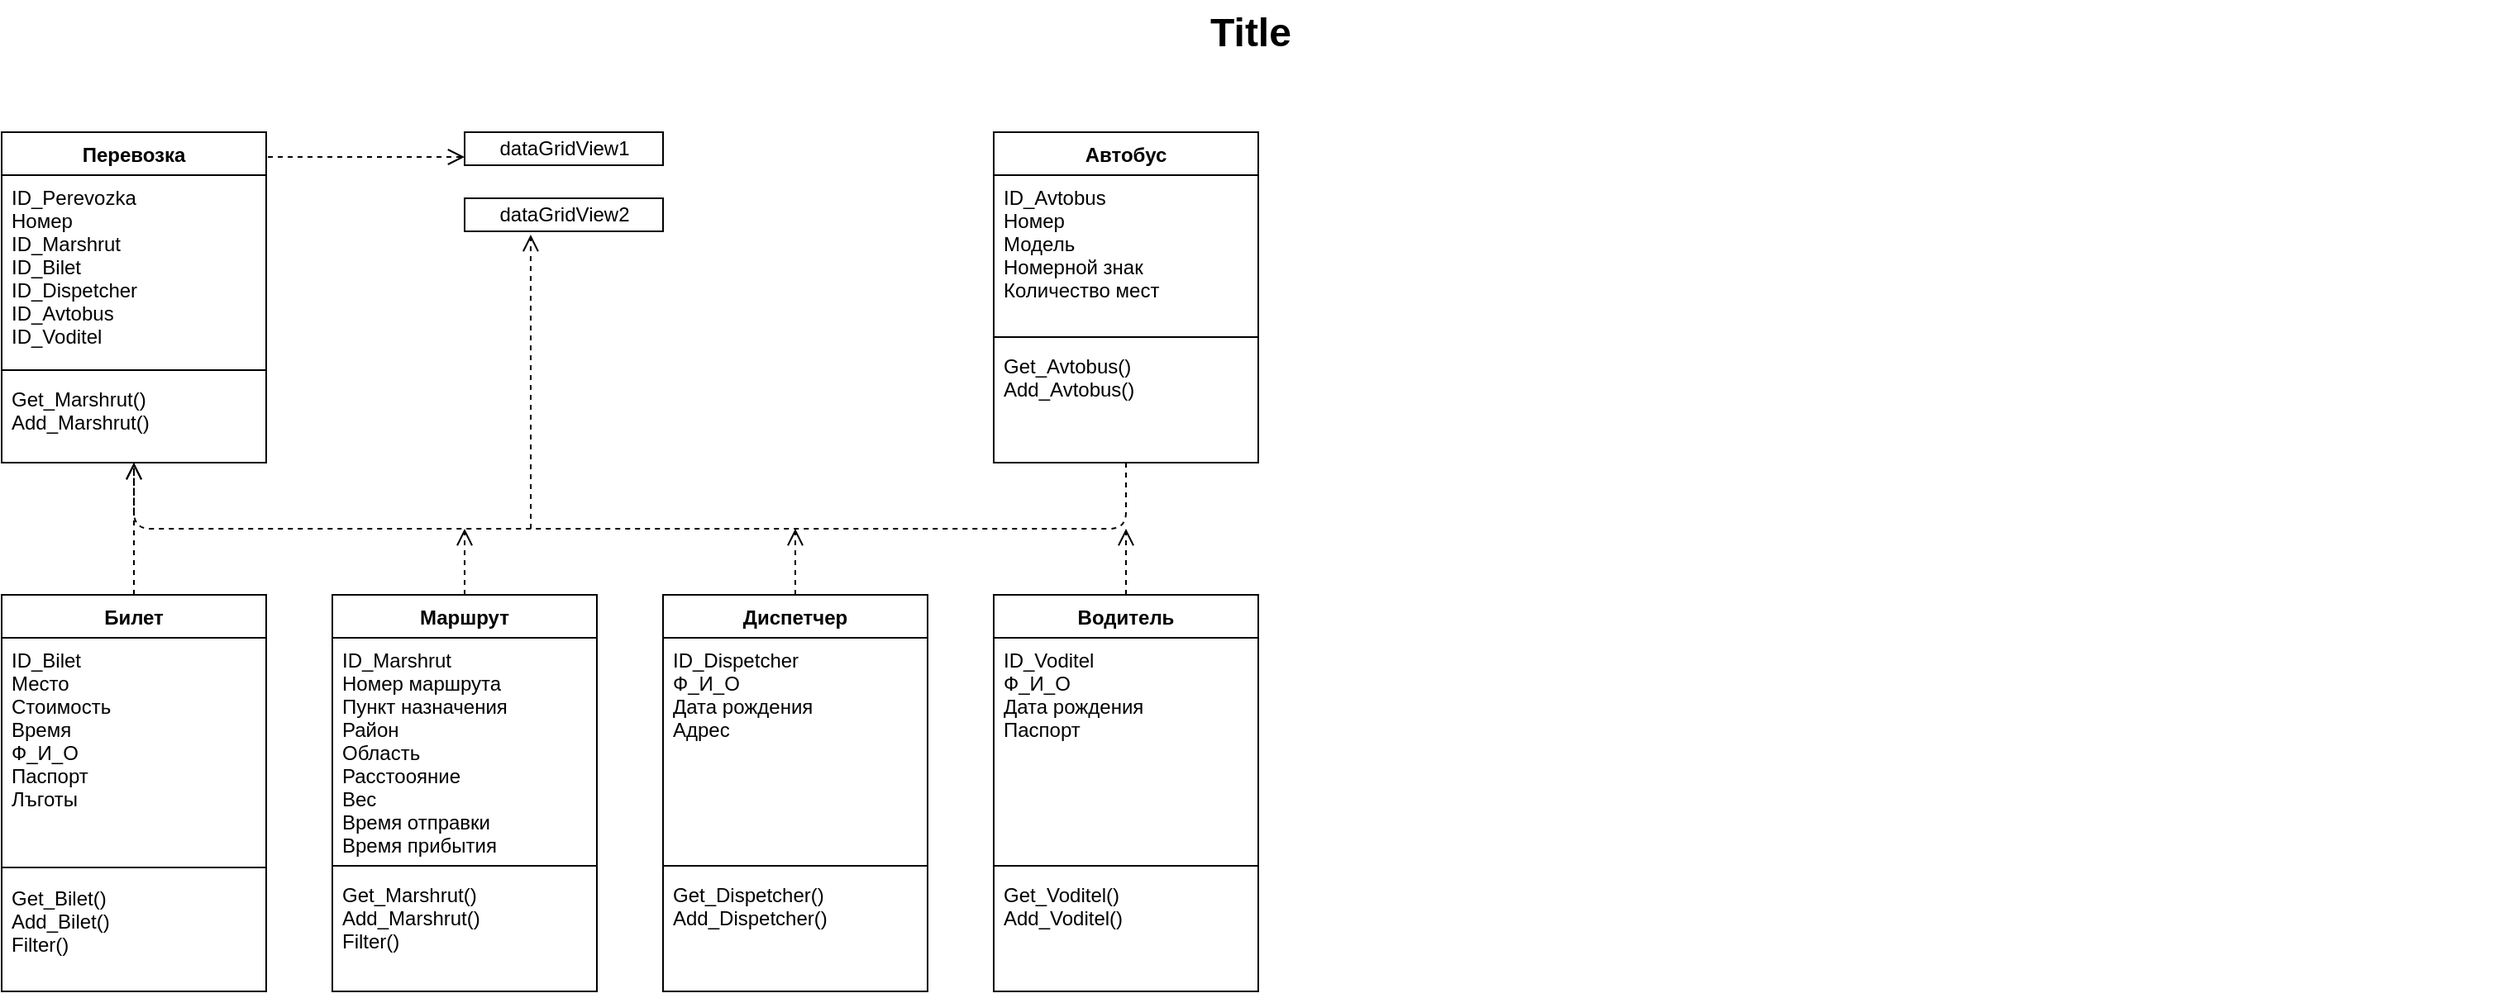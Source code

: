 <mxfile version="10.6.6" type="device"><diagram name="Page-1" id="929967ad-93f9-6ef4-fab6-5d389245f69c"><mxGraphModel dx="1010" dy="555" grid="1" gridSize="10" guides="1" tooltips="1" connect="1" arrows="1" fold="1" page="1" pageScale="1.5" pageWidth="1169" pageHeight="826" background="none" math="0" shadow="0"><root><mxCell id="0" style=";html=1;"/><mxCell id="1" style=";html=1;" parent="0"/><mxCell id="1672d66443f91eb5-23" value="Title" style="text;strokeColor=none;fillColor=none;html=1;fontSize=24;fontStyle=1;verticalAlign=middle;align=center;" parent="1" vertex="1"><mxGeometry x="120" y="40" width="1510" height="40" as="geometry"/></mxCell><mxCell id="nys3TE47XYbaue5W6IfW-3" value="Перевозка&#xA;" style="swimlane;fontStyle=1;align=center;verticalAlign=top;childLayout=stackLayout;horizontal=1;startSize=26;horizontalStack=0;resizeParent=1;resizeParentMax=0;resizeLast=0;collapsible=1;marginBottom=0;" vertex="1" parent="1"><mxGeometry x="120" y="120" width="160" height="200" as="geometry"/></mxCell><mxCell id="nys3TE47XYbaue5W6IfW-4" value="ID_Perevozka&#xA;Номер&#xA;ID_Marshrut&#xA;ID_Bilet&#xA;ID_Dispetcher&#xA;ID_Avtobus&#xA;ID_Voditel&#xA;" style="text;strokeColor=none;fillColor=none;align=left;verticalAlign=top;spacingLeft=4;spacingRight=4;overflow=hidden;rotatable=0;points=[[0,0.5],[1,0.5]];portConstraint=eastwest;" vertex="1" parent="nys3TE47XYbaue5W6IfW-3"><mxGeometry y="26" width="160" height="114" as="geometry"/></mxCell><mxCell id="nys3TE47XYbaue5W6IfW-5" value="" style="line;strokeWidth=1;fillColor=none;align=left;verticalAlign=middle;spacingTop=-1;spacingLeft=3;spacingRight=3;rotatable=0;labelPosition=right;points=[];portConstraint=eastwest;" vertex="1" parent="nys3TE47XYbaue5W6IfW-3"><mxGeometry y="140" width="160" height="8" as="geometry"/></mxCell><mxCell id="nys3TE47XYbaue5W6IfW-6" value="Get_Marshrut()&#xA;Add_Marshrut()&#xA;" style="text;strokeColor=none;fillColor=none;align=left;verticalAlign=top;spacingLeft=4;spacingRight=4;overflow=hidden;rotatable=0;points=[[0,0.5],[1,0.5]];portConstraint=eastwest;" vertex="1" parent="nys3TE47XYbaue5W6IfW-3"><mxGeometry y="148" width="160" height="52" as="geometry"/></mxCell><mxCell id="nys3TE47XYbaue5W6IfW-7" value="dataGridView1" style="html=1;" vertex="1" parent="1"><mxGeometry x="400" y="120" width="120" height="20" as="geometry"/></mxCell><mxCell id="nys3TE47XYbaue5W6IfW-8" value="dataGridView2" style="html=1;" vertex="1" parent="1"><mxGeometry x="400" y="160" width="120" height="20" as="geometry"/></mxCell><mxCell id="nys3TE47XYbaue5W6IfW-11" value="Билет" style="swimlane;fontStyle=1;align=center;verticalAlign=top;childLayout=stackLayout;horizontal=1;startSize=26;horizontalStack=0;resizeParent=1;resizeParentMax=0;resizeLast=0;collapsible=1;marginBottom=0;" vertex="1" parent="1"><mxGeometry x="120" y="400" width="160" height="240" as="geometry"/></mxCell><mxCell id="nys3TE47XYbaue5W6IfW-12" value="ID_Bilet&#xA;Место&#xA;Стоимость&#xA;Время&#xA;Ф_И_О&#xA;Паспорт&#xA;Лъготы&#xA;" style="text;strokeColor=none;fillColor=none;align=left;verticalAlign=top;spacingLeft=4;spacingRight=4;overflow=hidden;rotatable=0;points=[[0,0.5],[1,0.5]];portConstraint=eastwest;" vertex="1" parent="nys3TE47XYbaue5W6IfW-11"><mxGeometry y="26" width="160" height="134" as="geometry"/></mxCell><mxCell id="nys3TE47XYbaue5W6IfW-13" value="" style="line;strokeWidth=1;fillColor=none;align=left;verticalAlign=middle;spacingTop=-1;spacingLeft=3;spacingRight=3;rotatable=0;labelPosition=right;points=[];portConstraint=eastwest;" vertex="1" parent="nys3TE47XYbaue5W6IfW-11"><mxGeometry y="160" width="160" height="10" as="geometry"/></mxCell><mxCell id="nys3TE47XYbaue5W6IfW-14" value="Get_Bilet()&#xA;Add_Bilet()&#xA;Filter()&#xA;" style="text;strokeColor=none;fillColor=none;align=left;verticalAlign=top;spacingLeft=4;spacingRight=4;overflow=hidden;rotatable=0;points=[[0,0.5],[1,0.5]];portConstraint=eastwest;" vertex="1" parent="nys3TE47XYbaue5W6IfW-11"><mxGeometry y="170" width="160" height="70" as="geometry"/></mxCell><mxCell id="nys3TE47XYbaue5W6IfW-19" value="Маршрут" style="swimlane;fontStyle=1;align=center;verticalAlign=top;childLayout=stackLayout;horizontal=1;startSize=26;horizontalStack=0;resizeParent=1;resizeParentMax=0;resizeLast=0;collapsible=1;marginBottom=0;" vertex="1" parent="1"><mxGeometry x="320" y="400" width="160" height="240" as="geometry"/></mxCell><mxCell id="nys3TE47XYbaue5W6IfW-20" value="ID_Marshrut&#xA;Номер маршрута&#xA;Пункт назначения&#xA;Район&#xA;Область&#xA;Расстоояние&#xA;Вес&#xA;Время отправки&#xA;Время прибытия&#xA;" style="text;strokeColor=none;fillColor=none;align=left;verticalAlign=top;spacingLeft=4;spacingRight=4;overflow=hidden;rotatable=0;points=[[0,0.5],[1,0.5]];portConstraint=eastwest;" vertex="1" parent="nys3TE47XYbaue5W6IfW-19"><mxGeometry y="26" width="160" height="134" as="geometry"/></mxCell><mxCell id="nys3TE47XYbaue5W6IfW-21" value="" style="line;strokeWidth=1;fillColor=none;align=left;verticalAlign=middle;spacingTop=-1;spacingLeft=3;spacingRight=3;rotatable=0;labelPosition=right;points=[];portConstraint=eastwest;" vertex="1" parent="nys3TE47XYbaue5W6IfW-19"><mxGeometry y="160" width="160" height="8" as="geometry"/></mxCell><mxCell id="nys3TE47XYbaue5W6IfW-22" value="Get_Marshrut()&#xA;Add_Marshrut()&#xA;Filter()&#xA;" style="text;strokeColor=none;fillColor=none;align=left;verticalAlign=top;spacingLeft=4;spacingRight=4;overflow=hidden;rotatable=0;points=[[0,0.5],[1,0.5]];portConstraint=eastwest;" vertex="1" parent="nys3TE47XYbaue5W6IfW-19"><mxGeometry y="168" width="160" height="72" as="geometry"/></mxCell><mxCell id="nys3TE47XYbaue5W6IfW-23" value="Диспетчер" style="swimlane;fontStyle=1;align=center;verticalAlign=top;childLayout=stackLayout;horizontal=1;startSize=26;horizontalStack=0;resizeParent=1;resizeParentMax=0;resizeLast=0;collapsible=1;marginBottom=0;" vertex="1" parent="1"><mxGeometry x="520" y="400" width="160" height="240" as="geometry"/></mxCell><mxCell id="nys3TE47XYbaue5W6IfW-24" value="ID_Dispetcher&#xA;Ф_И_О&#xA;Дата рождения&#xA;Адрес&#xA;" style="text;strokeColor=none;fillColor=none;align=left;verticalAlign=top;spacingLeft=4;spacingRight=4;overflow=hidden;rotatable=0;points=[[0,0.5],[1,0.5]];portConstraint=eastwest;" vertex="1" parent="nys3TE47XYbaue5W6IfW-23"><mxGeometry y="26" width="160" height="134" as="geometry"/></mxCell><mxCell id="nys3TE47XYbaue5W6IfW-25" value="" style="line;strokeWidth=1;fillColor=none;align=left;verticalAlign=middle;spacingTop=-1;spacingLeft=3;spacingRight=3;rotatable=0;labelPosition=right;points=[];portConstraint=eastwest;" vertex="1" parent="nys3TE47XYbaue5W6IfW-23"><mxGeometry y="160" width="160" height="8" as="geometry"/></mxCell><mxCell id="nys3TE47XYbaue5W6IfW-26" value="Get_Dispetcher()&#xA;Add_Dispetcher()&#xA;" style="text;strokeColor=none;fillColor=none;align=left;verticalAlign=top;spacingLeft=4;spacingRight=4;overflow=hidden;rotatable=0;points=[[0,0.5],[1,0.5]];portConstraint=eastwest;" vertex="1" parent="nys3TE47XYbaue5W6IfW-23"><mxGeometry y="168" width="160" height="72" as="geometry"/></mxCell><mxCell id="nys3TE47XYbaue5W6IfW-27" value="Водитель" style="swimlane;fontStyle=1;align=center;verticalAlign=top;childLayout=stackLayout;horizontal=1;startSize=26;horizontalStack=0;resizeParent=1;resizeParentMax=0;resizeLast=0;collapsible=1;marginBottom=0;" vertex="1" parent="1"><mxGeometry x="720" y="400" width="160" height="240" as="geometry"/></mxCell><mxCell id="nys3TE47XYbaue5W6IfW-28" value="ID_Voditel&#xA;Ф_И_О&#xA;Дата рождения&#xA;Паспорт&#xA;" style="text;strokeColor=none;fillColor=none;align=left;verticalAlign=top;spacingLeft=4;spacingRight=4;overflow=hidden;rotatable=0;points=[[0,0.5],[1,0.5]];portConstraint=eastwest;" vertex="1" parent="nys3TE47XYbaue5W6IfW-27"><mxGeometry y="26" width="160" height="134" as="geometry"/></mxCell><mxCell id="nys3TE47XYbaue5W6IfW-29" value="" style="line;strokeWidth=1;fillColor=none;align=left;verticalAlign=middle;spacingTop=-1;spacingLeft=3;spacingRight=3;rotatable=0;labelPosition=right;points=[];portConstraint=eastwest;" vertex="1" parent="nys3TE47XYbaue5W6IfW-27"><mxGeometry y="160" width="160" height="8" as="geometry"/></mxCell><mxCell id="nys3TE47XYbaue5W6IfW-30" value="Get_Voditel()&#xA;Add_Voditel()&#xA;" style="text;strokeColor=none;fillColor=none;align=left;verticalAlign=top;spacingLeft=4;spacingRight=4;overflow=hidden;rotatable=0;points=[[0,0.5],[1,0.5]];portConstraint=eastwest;" vertex="1" parent="nys3TE47XYbaue5W6IfW-27"><mxGeometry y="168" width="160" height="72" as="geometry"/></mxCell><mxCell id="nys3TE47XYbaue5W6IfW-31" value="Автобус " style="swimlane;fontStyle=1;align=center;verticalAlign=top;childLayout=stackLayout;horizontal=1;startSize=26;horizontalStack=0;resizeParent=1;resizeParentMax=0;resizeLast=0;collapsible=1;marginBottom=0;" vertex="1" parent="1"><mxGeometry x="720" y="120" width="160" height="200" as="geometry"/></mxCell><mxCell id="nys3TE47XYbaue5W6IfW-32" value="ID_Avtobus&#xA;Номер&#xA;Модель&#xA;Номерной знак&#xA;Количество мест&#xA;" style="text;strokeColor=none;fillColor=none;align=left;verticalAlign=top;spacingLeft=4;spacingRight=4;overflow=hidden;rotatable=0;points=[[0,0.5],[1,0.5]];portConstraint=eastwest;" vertex="1" parent="nys3TE47XYbaue5W6IfW-31"><mxGeometry y="26" width="160" height="94" as="geometry"/></mxCell><mxCell id="nys3TE47XYbaue5W6IfW-33" value="" style="line;strokeWidth=1;fillColor=none;align=left;verticalAlign=middle;spacingTop=-1;spacingLeft=3;spacingRight=3;rotatable=0;labelPosition=right;points=[];portConstraint=eastwest;" vertex="1" parent="nys3TE47XYbaue5W6IfW-31"><mxGeometry y="120" width="160" height="8" as="geometry"/></mxCell><mxCell id="nys3TE47XYbaue5W6IfW-34" value="Get_Avtobus()&#xA;Add_Avtobus()&#xA;" style="text;strokeColor=none;fillColor=none;align=left;verticalAlign=top;spacingLeft=4;spacingRight=4;overflow=hidden;rotatable=0;points=[[0,0.5],[1,0.5]];portConstraint=eastwest;" vertex="1" parent="nys3TE47XYbaue5W6IfW-31"><mxGeometry y="128" width="160" height="72" as="geometry"/></mxCell><mxCell id="nys3TE47XYbaue5W6IfW-37" value="" style="html=1;verticalAlign=bottom;endArrow=open;dashed=1;endSize=8;entryX=0.5;entryY=1;entryDx=0;entryDy=0;exitX=0.5;exitY=0;exitDx=0;exitDy=0;" edge="1" parent="1" source="nys3TE47XYbaue5W6IfW-11" target="nys3TE47XYbaue5W6IfW-3"><mxGeometry relative="1" as="geometry"><mxPoint x="280" y="360" as="sourcePoint"/><mxPoint x="200" y="360" as="targetPoint"/></mxGeometry></mxCell><mxCell id="nys3TE47XYbaue5W6IfW-38" value="" style="html=1;verticalAlign=bottom;endArrow=open;dashed=1;endSize=8;exitX=0.5;exitY=1;exitDx=0;exitDy=0;" edge="1" parent="1" source="nys3TE47XYbaue5W6IfW-31"><mxGeometry relative="1" as="geometry"><mxPoint x="800" y="360" as="sourcePoint"/><mxPoint x="200" y="320" as="targetPoint"/><Array as="points"><mxPoint x="800" y="360"/><mxPoint x="200" y="360"/></Array></mxGeometry></mxCell><mxCell id="nys3TE47XYbaue5W6IfW-39" value="" style="html=1;verticalAlign=bottom;endArrow=open;dashed=1;endSize=8;exitX=0.5;exitY=0;exitDx=0;exitDy=0;" edge="1" parent="1" source="nys3TE47XYbaue5W6IfW-27"><mxGeometry relative="1" as="geometry"><mxPoint x="830" y="370" as="sourcePoint"/><mxPoint x="800" y="360" as="targetPoint"/></mxGeometry></mxCell><mxCell id="nys3TE47XYbaue5W6IfW-40" value="" style="html=1;verticalAlign=bottom;endArrow=open;dashed=1;endSize=8;exitX=0.5;exitY=0;exitDx=0;exitDy=0;" edge="1" parent="1" source="nys3TE47XYbaue5W6IfW-23"><mxGeometry relative="1" as="geometry"><mxPoint x="660" y="380" as="sourcePoint"/><mxPoint x="600" y="360" as="targetPoint"/></mxGeometry></mxCell><mxCell id="nys3TE47XYbaue5W6IfW-41" value="" style="html=1;verticalAlign=bottom;endArrow=open;dashed=1;endSize=8;exitX=0.5;exitY=0;exitDx=0;exitDy=0;" edge="1" parent="1" source="nys3TE47XYbaue5W6IfW-19"><mxGeometry relative="1" as="geometry"><mxPoint x="480" y="380" as="sourcePoint"/><mxPoint x="400" y="360" as="targetPoint"/></mxGeometry></mxCell><mxCell id="nys3TE47XYbaue5W6IfW-44" value="" style="html=1;verticalAlign=bottom;endArrow=open;dashed=1;endSize=8;entryX=0.333;entryY=1.1;entryDx=0;entryDy=0;entryPerimeter=0;" edge="1" parent="1" target="nys3TE47XYbaue5W6IfW-8"><mxGeometry relative="1" as="geometry"><mxPoint x="440" y="360" as="sourcePoint"/><mxPoint x="450" y="300" as="targetPoint"/></mxGeometry></mxCell><mxCell id="nys3TE47XYbaue5W6IfW-45" value="" style="html=1;verticalAlign=bottom;endArrow=open;dashed=1;endSize=8;entryX=0;entryY=0.75;entryDx=0;entryDy=0;" edge="1" parent="1" target="nys3TE47XYbaue5W6IfW-7"><mxGeometry relative="1" as="geometry"><mxPoint x="281" y="135" as="sourcePoint"/><mxPoint x="400" y="130" as="targetPoint"/></mxGeometry></mxCell></root></mxGraphModel></diagram></mxfile>
